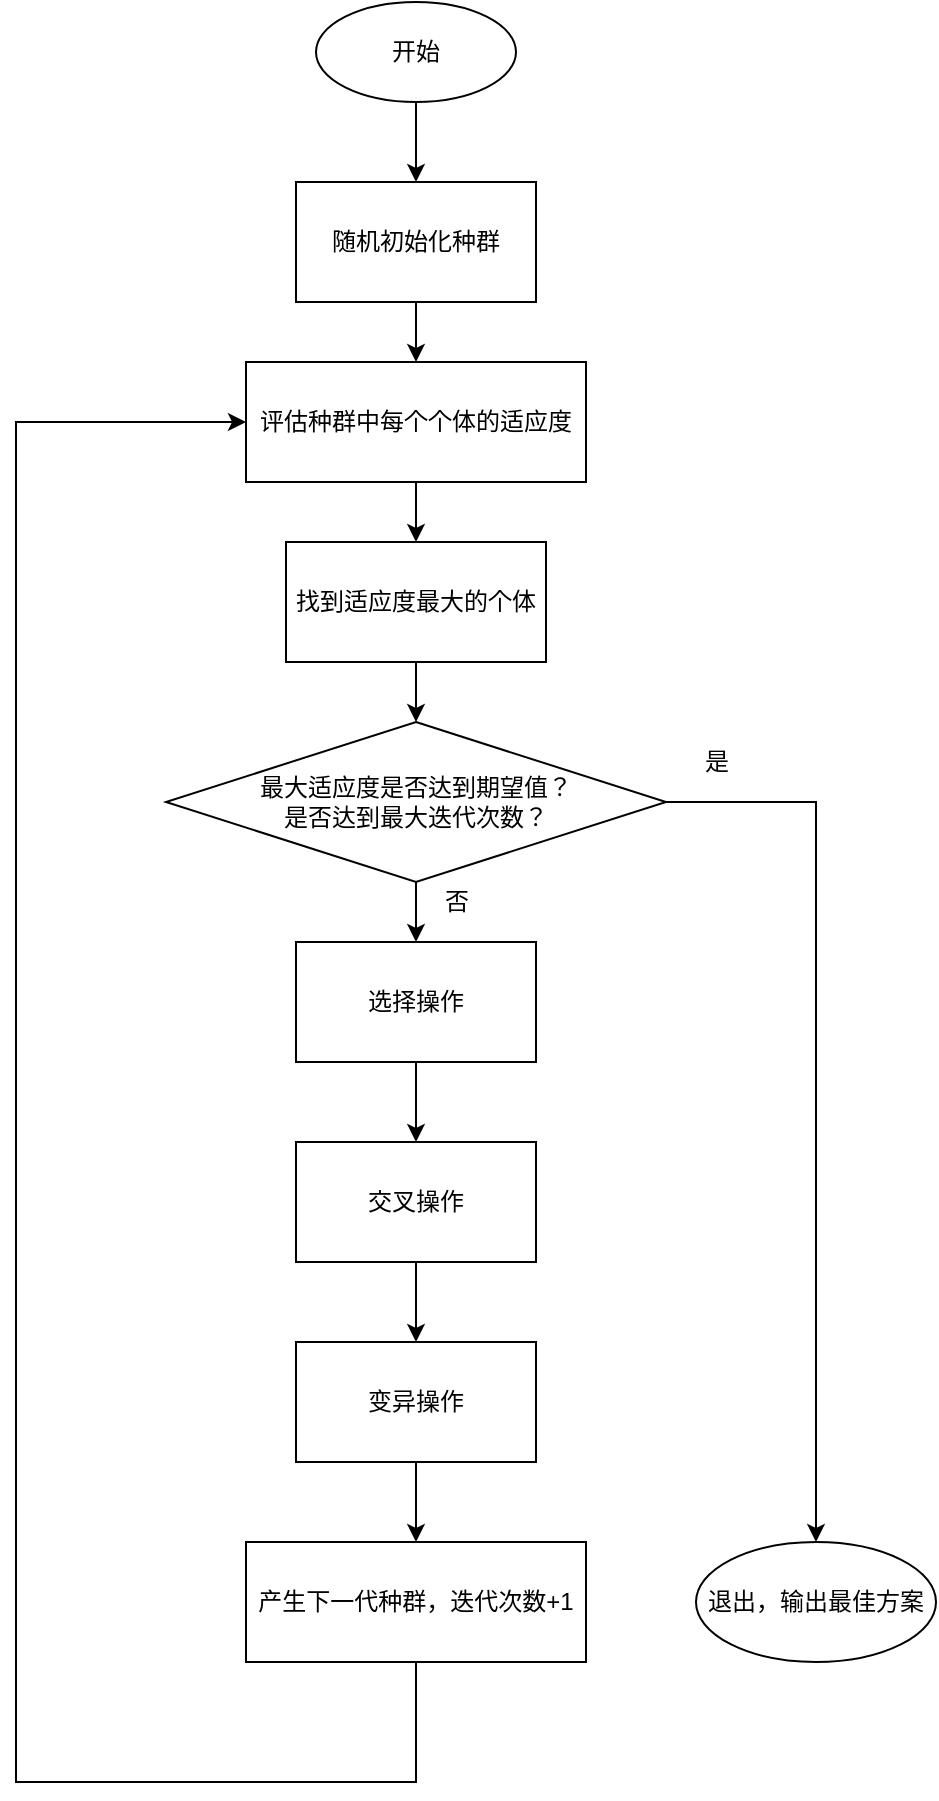 <mxfile version="16.1.2" type="device"><diagram id="cKWCappoodSdHGOo0PEz" name="第 1 页"><mxGraphModel dx="1038" dy="649" grid="1" gridSize="10" guides="1" tooltips="1" connect="1" arrows="1" fold="1" page="1" pageScale="1" pageWidth="5000" pageHeight="5000" math="0" shadow="0"><root><mxCell id="0"/><mxCell id="1" parent="0"/><mxCell id="Ql_5qIQrOnAewqx9_NCU-3" value="" style="edgeStyle=orthogonalEdgeStyle;rounded=0;orthogonalLoop=1;jettySize=auto;html=1;" edge="1" parent="1" source="Ql_5qIQrOnAewqx9_NCU-1" target="Ql_5qIQrOnAewqx9_NCU-2"><mxGeometry relative="1" as="geometry"/></mxCell><mxCell id="Ql_5qIQrOnAewqx9_NCU-1" value="随机初始化种群" style="rounded=0;whiteSpace=wrap;html=1;" vertex="1" parent="1"><mxGeometry x="250" y="330" width="120" height="60" as="geometry"/></mxCell><mxCell id="Ql_5qIQrOnAewqx9_NCU-5" value="" style="edgeStyle=orthogonalEdgeStyle;rounded=0;orthogonalLoop=1;jettySize=auto;html=1;" edge="1" parent="1" source="Ql_5qIQrOnAewqx9_NCU-2" target="Ql_5qIQrOnAewqx9_NCU-4"><mxGeometry relative="1" as="geometry"/></mxCell><mxCell id="Ql_5qIQrOnAewqx9_NCU-2" value="评估种群中每个个体的适应度" style="whiteSpace=wrap;html=1;rounded=0;" vertex="1" parent="1"><mxGeometry x="225" y="420" width="170" height="60" as="geometry"/></mxCell><mxCell id="Ql_5qIQrOnAewqx9_NCU-7" value="" style="edgeStyle=orthogonalEdgeStyle;rounded=0;orthogonalLoop=1;jettySize=auto;html=1;" edge="1" parent="1" source="Ql_5qIQrOnAewqx9_NCU-4" target="Ql_5qIQrOnAewqx9_NCU-6"><mxGeometry relative="1" as="geometry"/></mxCell><mxCell id="Ql_5qIQrOnAewqx9_NCU-4" value="找到适应度最大的个体" style="whiteSpace=wrap;html=1;rounded=0;" vertex="1" parent="1"><mxGeometry x="245" y="510" width="130" height="60" as="geometry"/></mxCell><mxCell id="Ql_5qIQrOnAewqx9_NCU-9" value="" style="edgeStyle=orthogonalEdgeStyle;rounded=0;orthogonalLoop=1;jettySize=auto;html=1;" edge="1" parent="1" source="Ql_5qIQrOnAewqx9_NCU-6" target="Ql_5qIQrOnAewqx9_NCU-8"><mxGeometry relative="1" as="geometry"/></mxCell><mxCell id="Ql_5qIQrOnAewqx9_NCU-11" value="" style="edgeStyle=orthogonalEdgeStyle;rounded=0;orthogonalLoop=1;jettySize=auto;html=1;" edge="1" parent="1" source="Ql_5qIQrOnAewqx9_NCU-6" target="Ql_5qIQrOnAewqx9_NCU-10"><mxGeometry relative="1" as="geometry"/></mxCell><mxCell id="Ql_5qIQrOnAewqx9_NCU-6" value="最大适应度是否达到期望值？&lt;br&gt;是否达到最大迭代次数？" style="rhombus;whiteSpace=wrap;html=1;rounded=0;" vertex="1" parent="1"><mxGeometry x="185" y="600" width="250" height="80" as="geometry"/></mxCell><mxCell id="Ql_5qIQrOnAewqx9_NCU-8" value="退出，输出最佳方案" style="ellipse;whiteSpace=wrap;html=1;rounded=0;" vertex="1" parent="1"><mxGeometry x="450" y="1010" width="120" height="60" as="geometry"/></mxCell><mxCell id="Ql_5qIQrOnAewqx9_NCU-13" value="" style="edgeStyle=orthogonalEdgeStyle;rounded=0;orthogonalLoop=1;jettySize=auto;html=1;" edge="1" parent="1" source="Ql_5qIQrOnAewqx9_NCU-10" target="Ql_5qIQrOnAewqx9_NCU-12"><mxGeometry relative="1" as="geometry"/></mxCell><mxCell id="Ql_5qIQrOnAewqx9_NCU-10" value="选择操作" style="whiteSpace=wrap;html=1;rounded=0;" vertex="1" parent="1"><mxGeometry x="250" y="710" width="120" height="60" as="geometry"/></mxCell><mxCell id="Ql_5qIQrOnAewqx9_NCU-15" value="" style="edgeStyle=orthogonalEdgeStyle;rounded=0;orthogonalLoop=1;jettySize=auto;html=1;" edge="1" parent="1" source="Ql_5qIQrOnAewqx9_NCU-12" target="Ql_5qIQrOnAewqx9_NCU-14"><mxGeometry relative="1" as="geometry"/></mxCell><mxCell id="Ql_5qIQrOnAewqx9_NCU-12" value="交叉操作" style="whiteSpace=wrap;html=1;rounded=0;" vertex="1" parent="1"><mxGeometry x="250" y="810" width="120" height="60" as="geometry"/></mxCell><mxCell id="Ql_5qIQrOnAewqx9_NCU-17" value="" style="edgeStyle=orthogonalEdgeStyle;rounded=0;orthogonalLoop=1;jettySize=auto;html=1;" edge="1" parent="1" source="Ql_5qIQrOnAewqx9_NCU-14" target="Ql_5qIQrOnAewqx9_NCU-16"><mxGeometry relative="1" as="geometry"/></mxCell><mxCell id="Ql_5qIQrOnAewqx9_NCU-14" value="变异操作" style="whiteSpace=wrap;html=1;rounded=0;" vertex="1" parent="1"><mxGeometry x="250" y="910" width="120" height="60" as="geometry"/></mxCell><mxCell id="Ql_5qIQrOnAewqx9_NCU-18" style="edgeStyle=orthogonalEdgeStyle;rounded=0;orthogonalLoop=1;jettySize=auto;html=1;entryX=0;entryY=0.5;entryDx=0;entryDy=0;" edge="1" parent="1" source="Ql_5qIQrOnAewqx9_NCU-16" target="Ql_5qIQrOnAewqx9_NCU-2"><mxGeometry relative="1" as="geometry"><Array as="points"><mxPoint x="310" y="1130"/><mxPoint x="110" y="1130"/><mxPoint x="110" y="450"/></Array></mxGeometry></mxCell><mxCell id="Ql_5qIQrOnAewqx9_NCU-16" value="产生下一代种群，迭代次数+1" style="whiteSpace=wrap;html=1;rounded=0;" vertex="1" parent="1"><mxGeometry x="225" y="1010" width="170" height="60" as="geometry"/></mxCell><mxCell id="Ql_5qIQrOnAewqx9_NCU-20" value="" style="edgeStyle=orthogonalEdgeStyle;rounded=0;orthogonalLoop=1;jettySize=auto;html=1;" edge="1" parent="1" source="Ql_5qIQrOnAewqx9_NCU-19" target="Ql_5qIQrOnAewqx9_NCU-1"><mxGeometry relative="1" as="geometry"/></mxCell><mxCell id="Ql_5qIQrOnAewqx9_NCU-19" value="开始" style="ellipse;whiteSpace=wrap;html=1;rounded=0;" vertex="1" parent="1"><mxGeometry x="260" y="240" width="100" height="50" as="geometry"/></mxCell><mxCell id="Ql_5qIQrOnAewqx9_NCU-21" value="是" style="text;html=1;align=center;verticalAlign=middle;resizable=0;points=[];autosize=1;strokeColor=none;fillColor=none;" vertex="1" parent="1"><mxGeometry x="445" y="610" width="30" height="20" as="geometry"/></mxCell><mxCell id="Ql_5qIQrOnAewqx9_NCU-22" value="否" style="text;html=1;align=center;verticalAlign=middle;resizable=0;points=[];autosize=1;strokeColor=none;fillColor=none;" vertex="1" parent="1"><mxGeometry x="315" y="680" width="30" height="20" as="geometry"/></mxCell></root></mxGraphModel></diagram></mxfile>